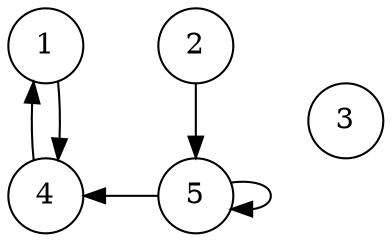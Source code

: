 //dot
digraph hgn{
bgcolor="transparent"
layout="neato"
node [shape=circle, style=filled, fillcolor="white"]
1 [pos="0,1", pin=true]
2 [pos="1,1", pin=true]
3 [pos="2,0.5", pin=true]
4 [pos="0,0", pin=true]
5 [pos="1,0", pin=true]
1 -> 4
2 -> 5
4 -> 1
5 -> 4
5 -> 5
}

